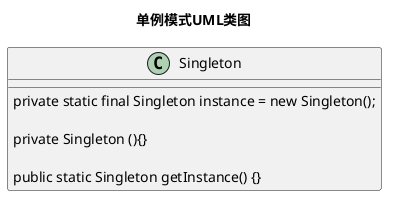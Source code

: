 @startuml

Title "单例模式UML类图"

class Singleton {

    private static final Singleton instance = new Singleton();

    private Singleton (){}

    public static Singleton getInstance() {}
}

@enduml
